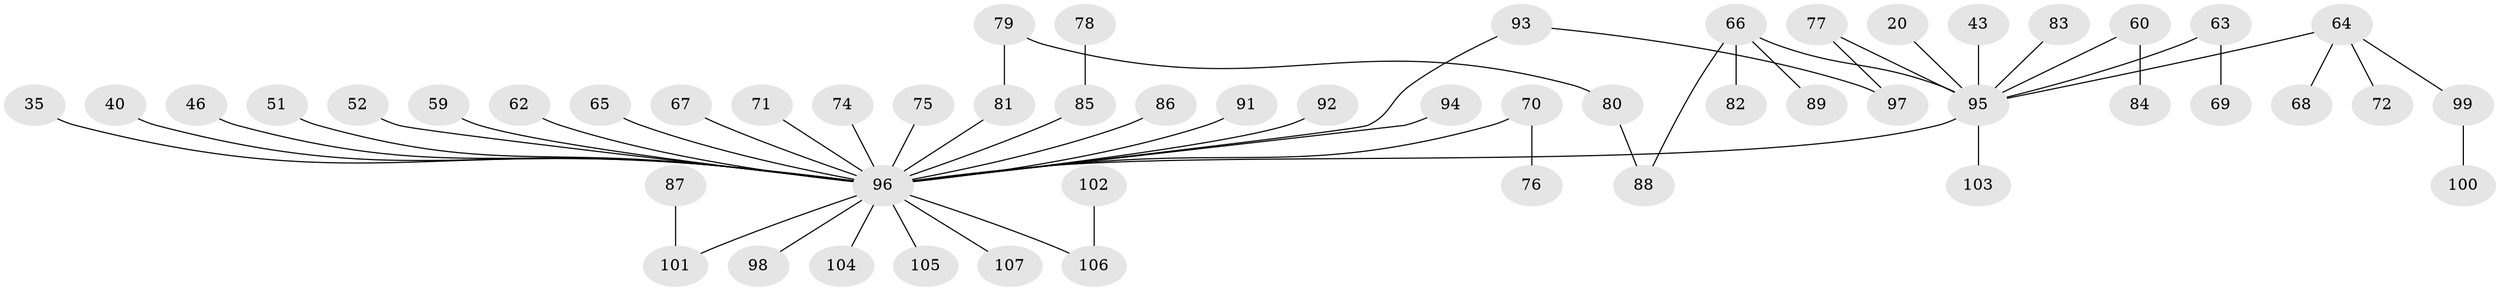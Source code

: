 // original degree distribution, {3: 0.14953271028037382, 11: 0.009345794392523364, 5: 0.028037383177570093, 7: 0.009345794392523364, 4: 0.04672897196261682, 2: 0.24299065420560748, 6: 0.018691588785046728, 1: 0.4953271028037383}
// Generated by graph-tools (version 1.1) at 2025/41/03/09/25 04:41:56]
// undirected, 53 vertices, 54 edges
graph export_dot {
graph [start="1"]
  node [color=gray90,style=filled];
  20;
  35 [super="+1+10+19"];
  40;
  43;
  46;
  51;
  52 [super="+36"];
  59;
  60 [super="+54+55"];
  62;
  63;
  64 [super="+32"];
  65;
  66;
  67;
  68;
  69;
  70;
  71;
  72;
  74;
  75 [super="+50"];
  76;
  77;
  78;
  79;
  80;
  81 [super="+73"];
  82;
  83 [super="+53"];
  84;
  85 [super="+61"];
  86;
  87;
  88;
  89;
  91;
  92 [super="+15"];
  93;
  94;
  95 [super="+14+38"];
  96 [super="+7+9+18+25+42+22+58+44+57+56"];
  97;
  98;
  99 [super="+90"];
  100;
  101 [super="+39"];
  102;
  103 [super="+28"];
  104;
  105 [super="+49"];
  106 [super="+17+47"];
  107;
  20 -- 95;
  35 -- 96;
  40 -- 96;
  43 -- 95;
  46 -- 96;
  51 -- 96;
  52 -- 96;
  59 -- 96;
  60 -- 95;
  60 -- 84;
  62 -- 96;
  63 -- 69;
  63 -- 95;
  64 -- 99;
  64 -- 68;
  64 -- 72;
  64 -- 95;
  65 -- 96;
  66 -- 82;
  66 -- 88;
  66 -- 89;
  66 -- 95;
  67 -- 96;
  70 -- 76;
  70 -- 96;
  71 -- 96;
  74 -- 96;
  75 -- 96;
  77 -- 97;
  77 -- 95;
  78 -- 85;
  79 -- 80;
  79 -- 81;
  80 -- 88;
  81 -- 96;
  83 -- 95;
  85 -- 96;
  86 -- 96;
  87 -- 101;
  91 -- 96;
  92 -- 96;
  93 -- 97;
  93 -- 96;
  94 -- 96;
  95 -- 96 [weight=2];
  95 -- 103;
  96 -- 104;
  96 -- 107;
  96 -- 98;
  96 -- 101;
  96 -- 106;
  96 -- 105;
  99 -- 100;
  102 -- 106;
}
